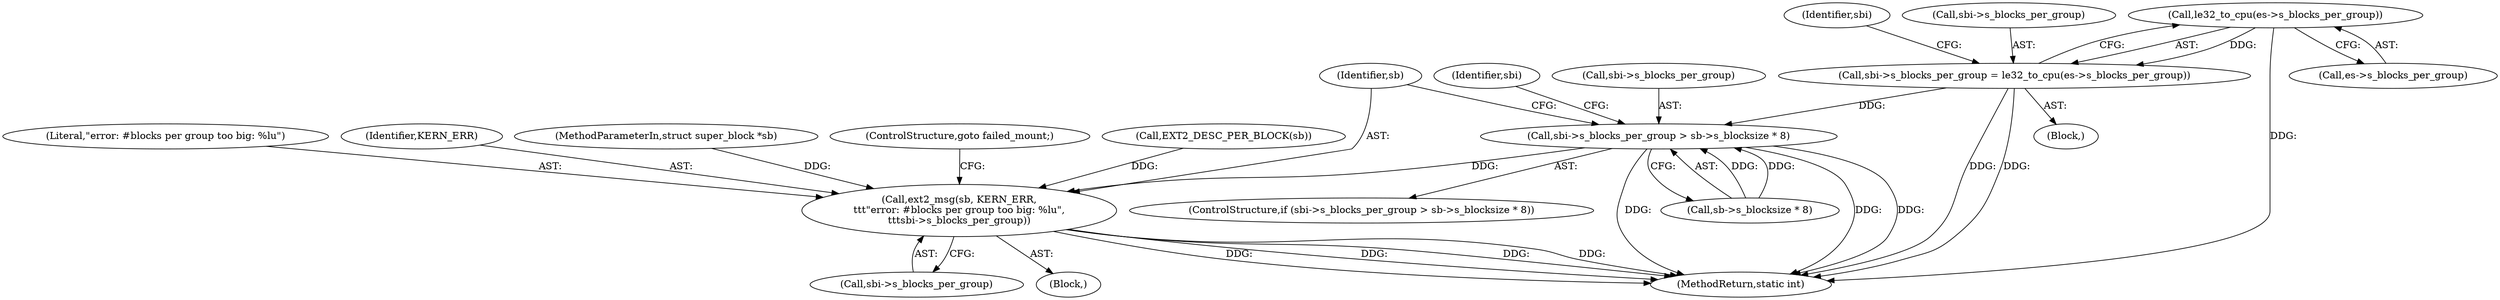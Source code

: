 digraph "0_linux_be0726d33cb8f411945884664924bed3cb8c70ee_0@pointer" {
"1000708" [label="(Call,le32_to_cpu(es->s_blocks_per_group))"];
"1000704" [label="(Call,sbi->s_blocks_per_group = le32_to_cpu(es->s_blocks_per_group))"];
"1000850" [label="(Call,sbi->s_blocks_per_group > sb->s_blocksize * 8)"];
"1000860" [label="(Call,ext2_msg(sb, KERN_ERR,\n\t\t\t\"error: #blocks per group too big: %lu\",\n\t\t\tsbi->s_blocks_per_group))"];
"1000860" [label="(Call,ext2_msg(sb, KERN_ERR,\n\t\t\t\"error: #blocks per group too big: %lu\",\n\t\t\tsbi->s_blocks_per_group))"];
"1000110" [label="(MethodParameterIn,struct super_block *sb)"];
"1000867" [label="(ControlStructure,goto failed_mount;)"];
"1000714" [label="(Identifier,sbi)"];
"1000113" [label="(Block,)"];
"1000803" [label="(Call,EXT2_DESC_PER_BLOCK(sb))"];
"1000704" [label="(Call,sbi->s_blocks_per_group = le32_to_cpu(es->s_blocks_per_group))"];
"1000851" [label="(Call,sbi->s_blocks_per_group)"];
"1000705" [label="(Call,sbi->s_blocks_per_group)"];
"1000708" [label="(Call,le32_to_cpu(es->s_blocks_per_group))"];
"1000854" [label="(Call,sb->s_blocksize * 8)"];
"1000849" [label="(ControlStructure,if (sbi->s_blocks_per_group > sb->s_blocksize * 8))"];
"1000864" [label="(Call,sbi->s_blocks_per_group)"];
"1000861" [label="(Identifier,sb)"];
"1001382" [label="(MethodReturn,static int)"];
"1000871" [label="(Identifier,sbi)"];
"1000863" [label="(Literal,\"error: #blocks per group too big: %lu\")"];
"1000850" [label="(Call,sbi->s_blocks_per_group > sb->s_blocksize * 8)"];
"1000859" [label="(Block,)"];
"1000709" [label="(Call,es->s_blocks_per_group)"];
"1000862" [label="(Identifier,KERN_ERR)"];
"1000708" -> "1000704"  [label="AST: "];
"1000708" -> "1000709"  [label="CFG: "];
"1000709" -> "1000708"  [label="AST: "];
"1000704" -> "1000708"  [label="CFG: "];
"1000708" -> "1001382"  [label="DDG: "];
"1000708" -> "1000704"  [label="DDG: "];
"1000704" -> "1000113"  [label="AST: "];
"1000705" -> "1000704"  [label="AST: "];
"1000714" -> "1000704"  [label="CFG: "];
"1000704" -> "1001382"  [label="DDG: "];
"1000704" -> "1001382"  [label="DDG: "];
"1000704" -> "1000850"  [label="DDG: "];
"1000850" -> "1000849"  [label="AST: "];
"1000850" -> "1000854"  [label="CFG: "];
"1000851" -> "1000850"  [label="AST: "];
"1000854" -> "1000850"  [label="AST: "];
"1000861" -> "1000850"  [label="CFG: "];
"1000871" -> "1000850"  [label="CFG: "];
"1000850" -> "1001382"  [label="DDG: "];
"1000850" -> "1001382"  [label="DDG: "];
"1000850" -> "1001382"  [label="DDG: "];
"1000854" -> "1000850"  [label="DDG: "];
"1000854" -> "1000850"  [label="DDG: "];
"1000850" -> "1000860"  [label="DDG: "];
"1000860" -> "1000859"  [label="AST: "];
"1000860" -> "1000864"  [label="CFG: "];
"1000861" -> "1000860"  [label="AST: "];
"1000862" -> "1000860"  [label="AST: "];
"1000863" -> "1000860"  [label="AST: "];
"1000864" -> "1000860"  [label="AST: "];
"1000867" -> "1000860"  [label="CFG: "];
"1000860" -> "1001382"  [label="DDG: "];
"1000860" -> "1001382"  [label="DDG: "];
"1000860" -> "1001382"  [label="DDG: "];
"1000860" -> "1001382"  [label="DDG: "];
"1000803" -> "1000860"  [label="DDG: "];
"1000110" -> "1000860"  [label="DDG: "];
}
